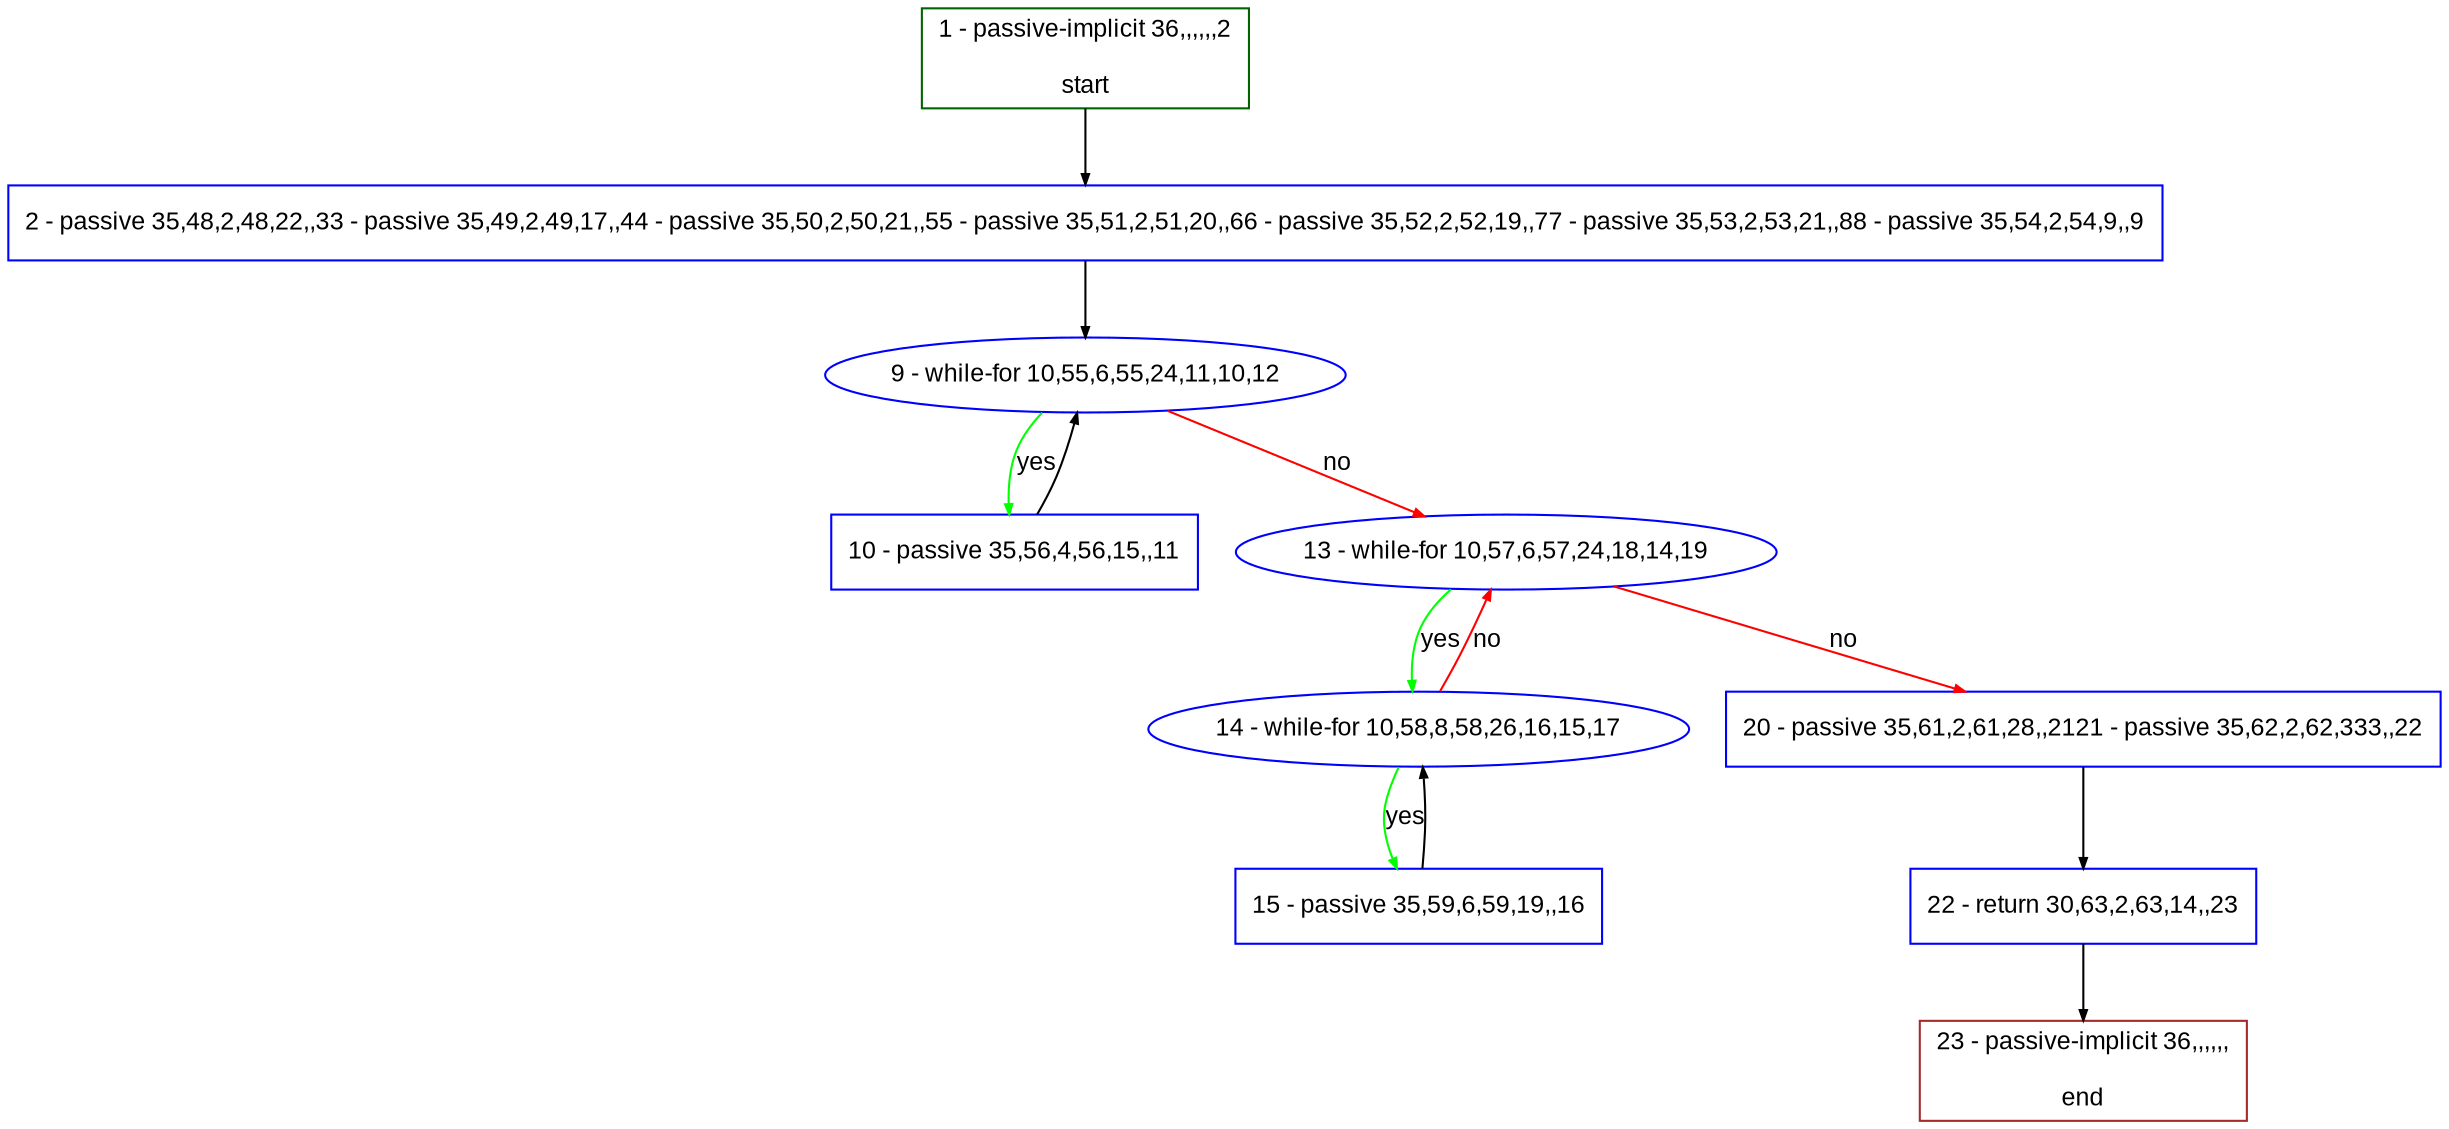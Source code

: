 digraph "" {
  graph [pack="true", label="", fontsize="12", packmode="clust", fontname="Arial", fillcolor="#FFFFCC", bgcolor="white", style="rounded,filled", compound="true"];
  node [node_initialized="no", label="", color="grey", fontsize="12", fillcolor="white", fontname="Arial", style="filled", shape="rectangle", compound="true", fixedsize="false"];
  edge [fontcolor="black", arrowhead="normal", arrowtail="none", arrowsize="0.5", ltail="", label="", color="black", fontsize="12", lhead="", fontname="Arial", dir="forward", compound="true"];
  __N1 [label="2 - passive 35,48,2,48,22,,33 - passive 35,49,2,49,17,,44 - passive 35,50,2,50,21,,55 - passive 35,51,2,51,20,,66 - passive 35,52,2,52,19,,77 - passive 35,53,2,53,21,,88 - passive 35,54,2,54,9,,9", color="#0000ff", fillcolor="#ffffff", style="filled", shape="box"];
  __N2 [label="1 - passive-implicit 36,,,,,,2\n\nstart", color="#006400", fillcolor="#ffffff", style="filled", shape="box"];
  __N3 [label="9 - while-for 10,55,6,55,24,11,10,12", color="#0000ff", fillcolor="#ffffff", style="filled", shape="oval"];
  __N4 [label="10 - passive 35,56,4,56,15,,11", color="#0000ff", fillcolor="#ffffff", style="filled", shape="box"];
  __N5 [label="13 - while-for 10,57,6,57,24,18,14,19", color="#0000ff", fillcolor="#ffffff", style="filled", shape="oval"];
  __N6 [label="14 - while-for 10,58,8,58,26,16,15,17", color="#0000ff", fillcolor="#ffffff", style="filled", shape="oval"];
  __N7 [label="20 - passive 35,61,2,61,28,,2121 - passive 35,62,2,62,333,,22", color="#0000ff", fillcolor="#ffffff", style="filled", shape="box"];
  __N8 [label="15 - passive 35,59,6,59,19,,16", color="#0000ff", fillcolor="#ffffff", style="filled", shape="box"];
  __N9 [label="22 - return 30,63,2,63,14,,23", color="#0000ff", fillcolor="#ffffff", style="filled", shape="box"];
  __N10 [label="23 - passive-implicit 36,,,,,,\n\nend", color="#a52a2a", fillcolor="#ffffff", style="filled", shape="box"];
  __N2 -> __N1 [arrowhead="normal", arrowtail="none", color="#000000", label="", dir="forward"];
  __N1 -> __N3 [arrowhead="normal", arrowtail="none", color="#000000", label="", dir="forward"];
  __N3 -> __N4 [arrowhead="normal", arrowtail="none", color="#00ff00", label="yes", dir="forward"];
  __N4 -> __N3 [arrowhead="normal", arrowtail="none", color="#000000", label="", dir="forward"];
  __N3 -> __N5 [arrowhead="normal", arrowtail="none", color="#ff0000", label="no", dir="forward"];
  __N5 -> __N6 [arrowhead="normal", arrowtail="none", color="#00ff00", label="yes", dir="forward"];
  __N6 -> __N5 [arrowhead="normal", arrowtail="none", color="#ff0000", label="no", dir="forward"];
  __N5 -> __N7 [arrowhead="normal", arrowtail="none", color="#ff0000", label="no", dir="forward"];
  __N6 -> __N8 [arrowhead="normal", arrowtail="none", color="#00ff00", label="yes", dir="forward"];
  __N8 -> __N6 [arrowhead="normal", arrowtail="none", color="#000000", label="", dir="forward"];
  __N7 -> __N9 [arrowhead="normal", arrowtail="none", color="#000000", label="", dir="forward"];
  __N9 -> __N10 [arrowhead="normal", arrowtail="none", color="#000000", label="", dir="forward"];
}
